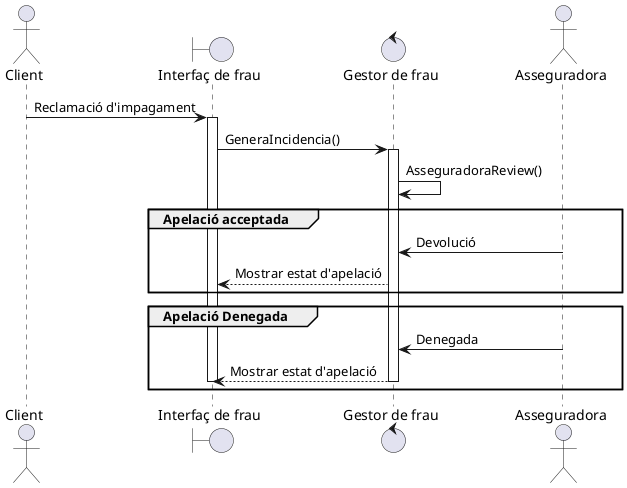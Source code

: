 @startuml

actor "Client" as u

boundary "Interfaç de frau" as a 
control "Gestor de frau" as b
actor "Asseguradora" as d
u -> a : Reclamació d'impagament
activate a
a -> b : GeneraIncidencia()
activate b
b -> b : AsseguradoraReview()
group Apelació acceptada
d -> b  : Devolució
b-->a :  Mostrar estat d'apelació

end
group Apelació Denegada
d -> b : Denegada
b --> a :Mostrar estat d'apelació
deactivate b
deactivate a 
end
@enduml